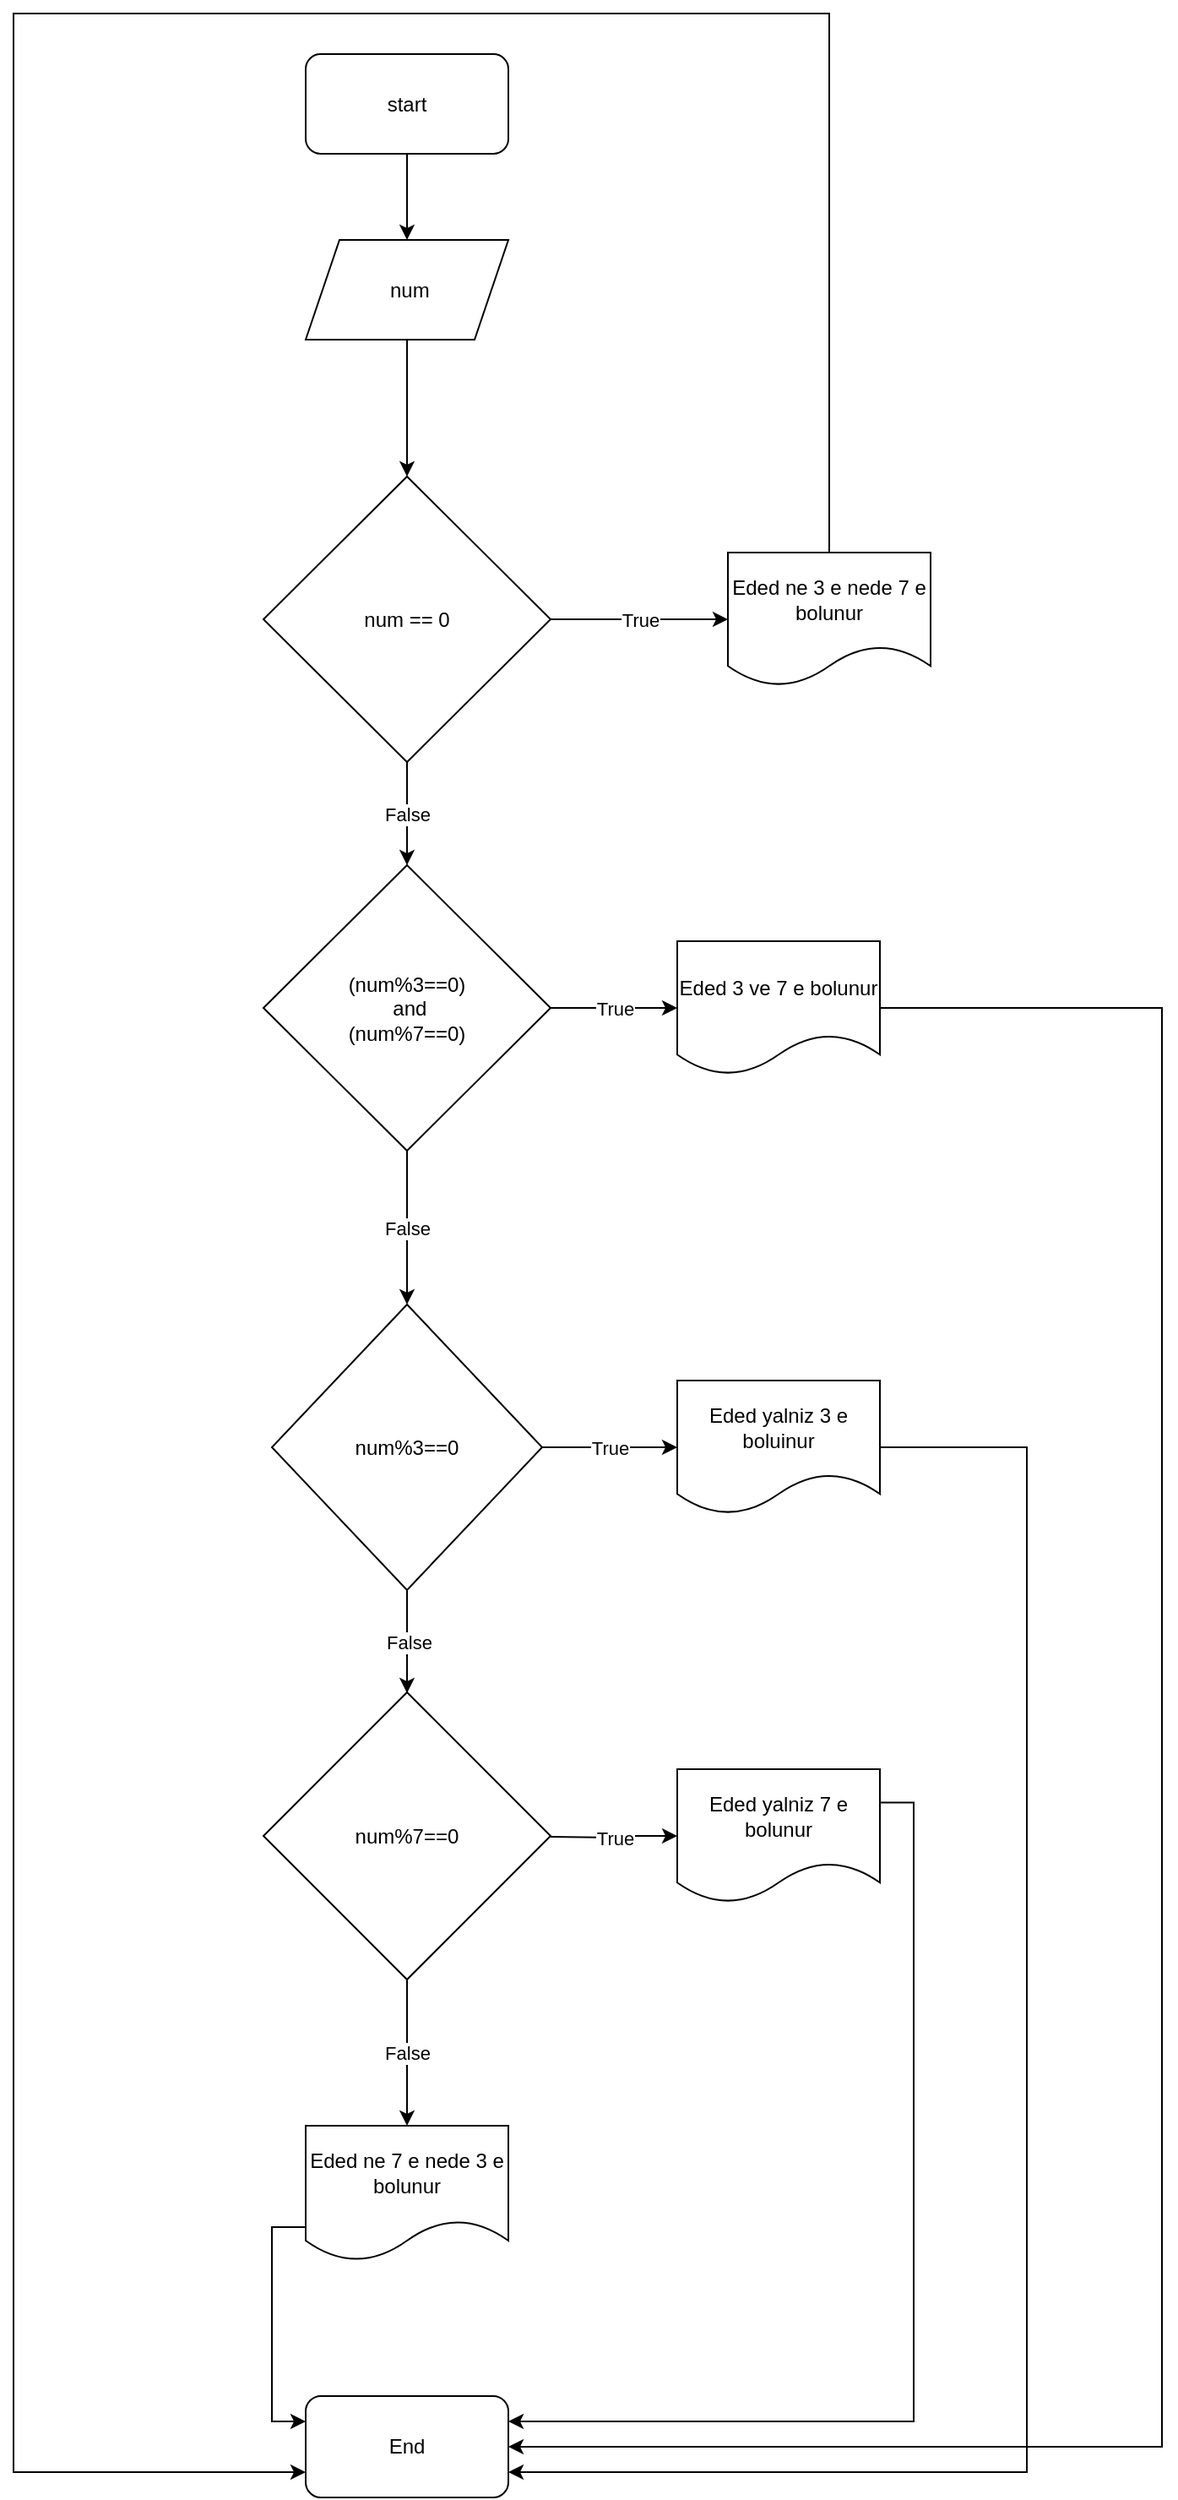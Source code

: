 <mxfile version="17.1.3" type="github"><diagram id="us5EI8js0IWE1DmHzvHO" name="Page-1"><mxGraphModel dx="1422" dy="1931" grid="1" gridSize="10" guides="1" tooltips="1" connect="1" arrows="1" fold="1" page="1" pageScale="1" pageWidth="827" pageHeight="1169" math="0" shadow="0"><root><mxCell id="0"/><mxCell id="1" parent="0"/><mxCell id="LbBi_ZtkS5RJDOjyGiJO-3" style="edgeStyle=orthogonalEdgeStyle;rounded=0;orthogonalLoop=1;jettySize=auto;html=1;exitX=0.5;exitY=1;exitDx=0;exitDy=0;entryX=0.5;entryY=0;entryDx=0;entryDy=0;" edge="1" parent="1" source="LbBi_ZtkS5RJDOjyGiJO-1" target="LbBi_ZtkS5RJDOjyGiJO-2"><mxGeometry relative="1" as="geometry"/></mxCell><mxCell id="LbBi_ZtkS5RJDOjyGiJO-1" value="start" style="rounded=1;whiteSpace=wrap;html=1;" vertex="1" parent="1"><mxGeometry x="273" y="-1116" width="120" height="59" as="geometry"/></mxCell><mxCell id="LbBi_ZtkS5RJDOjyGiJO-10" style="edgeStyle=orthogonalEdgeStyle;rounded=0;orthogonalLoop=1;jettySize=auto;html=1;exitX=0.5;exitY=1;exitDx=0;exitDy=0;entryX=0.5;entryY=0;entryDx=0;entryDy=0;" edge="1" parent="1" source="LbBi_ZtkS5RJDOjyGiJO-2" target="LbBi_ZtkS5RJDOjyGiJO-4"><mxGeometry relative="1" as="geometry"><mxPoint x="333" y="-886" as="targetPoint"/></mxGeometry></mxCell><mxCell id="LbBi_ZtkS5RJDOjyGiJO-2" value="&amp;nbsp;num&lt;br&gt;" style="shape=parallelogram;perimeter=parallelogramPerimeter;whiteSpace=wrap;html=1;fixedSize=1;" vertex="1" parent="1"><mxGeometry x="273" y="-1006" width="120" height="59" as="geometry"/></mxCell><mxCell id="LbBi_ZtkS5RJDOjyGiJO-7" value="True" style="edgeStyle=orthogonalEdgeStyle;rounded=0;orthogonalLoop=1;jettySize=auto;html=1;exitX=1;exitY=0.5;exitDx=0;exitDy=0;entryX=0;entryY=0.5;entryDx=0;entryDy=0;" edge="1" parent="1" source="LbBi_ZtkS5RJDOjyGiJO-4" target="LbBi_ZtkS5RJDOjyGiJO-6"><mxGeometry relative="1" as="geometry"/></mxCell><mxCell id="LbBi_ZtkS5RJDOjyGiJO-11" value="False" style="edgeStyle=orthogonalEdgeStyle;rounded=0;orthogonalLoop=1;jettySize=auto;html=1;exitX=0.5;exitY=1;exitDx=0;exitDy=0;entryX=0.5;entryY=0;entryDx=0;entryDy=0;" edge="1" parent="1" source="LbBi_ZtkS5RJDOjyGiJO-4" target="LbBi_ZtkS5RJDOjyGiJO-8"><mxGeometry relative="1" as="geometry"/></mxCell><mxCell id="LbBi_ZtkS5RJDOjyGiJO-4" value="num == 0" style="rhombus;whiteSpace=wrap;html=1;" vertex="1" parent="1"><mxGeometry x="248" y="-866" width="170" height="169" as="geometry"/></mxCell><mxCell id="LbBi_ZtkS5RJDOjyGiJO-30" style="edgeStyle=orthogonalEdgeStyle;rounded=0;orthogonalLoop=1;jettySize=auto;html=1;exitX=0.5;exitY=0;exitDx=0;exitDy=0;entryX=0;entryY=0.75;entryDx=0;entryDy=0;" edge="1" parent="1" source="LbBi_ZtkS5RJDOjyGiJO-6" target="LbBi_ZtkS5RJDOjyGiJO-24"><mxGeometry relative="1" as="geometry"><Array as="points"><mxPoint x="583" y="-1140"/><mxPoint x="100" y="-1140"/><mxPoint x="100" y="315"/></Array></mxGeometry></mxCell><mxCell id="LbBi_ZtkS5RJDOjyGiJO-6" value="Eded ne 3 e nede 7 e bolunur" style="shape=document;whiteSpace=wrap;html=1;boundedLbl=1;" vertex="1" parent="1"><mxGeometry x="523" y="-821" width="120" height="79" as="geometry"/></mxCell><mxCell id="LbBi_ZtkS5RJDOjyGiJO-13" value="True" style="edgeStyle=orthogonalEdgeStyle;rounded=0;orthogonalLoop=1;jettySize=auto;html=1;exitX=1;exitY=0.5;exitDx=0;exitDy=0;entryX=0;entryY=0.5;entryDx=0;entryDy=0;" edge="1" parent="1" source="LbBi_ZtkS5RJDOjyGiJO-8" target="LbBi_ZtkS5RJDOjyGiJO-12"><mxGeometry relative="1" as="geometry"/></mxCell><mxCell id="LbBi_ZtkS5RJDOjyGiJO-15" value="False" style="edgeStyle=orthogonalEdgeStyle;rounded=0;orthogonalLoop=1;jettySize=auto;html=1;exitX=0.5;exitY=1;exitDx=0;exitDy=0;entryX=0.5;entryY=0;entryDx=0;entryDy=0;" edge="1" parent="1" source="LbBi_ZtkS5RJDOjyGiJO-8" target="LbBi_ZtkS5RJDOjyGiJO-14"><mxGeometry relative="1" as="geometry"/></mxCell><mxCell id="LbBi_ZtkS5RJDOjyGiJO-8" value="(num%3==0)&lt;br&gt;&amp;nbsp;and &lt;br&gt;(num%7==0)" style="rhombus;whiteSpace=wrap;html=1;" vertex="1" parent="1"><mxGeometry x="248" y="-636" width="170" height="169" as="geometry"/></mxCell><mxCell id="LbBi_ZtkS5RJDOjyGiJO-28" style="edgeStyle=orthogonalEdgeStyle;rounded=0;orthogonalLoop=1;jettySize=auto;html=1;exitX=1;exitY=0.5;exitDx=0;exitDy=0;entryX=1;entryY=0.5;entryDx=0;entryDy=0;" edge="1" parent="1" source="LbBi_ZtkS5RJDOjyGiJO-12" target="LbBi_ZtkS5RJDOjyGiJO-24"><mxGeometry relative="1" as="geometry"><Array as="points"><mxPoint x="780" y="-551"/><mxPoint x="780" y="300"/></Array></mxGeometry></mxCell><mxCell id="LbBi_ZtkS5RJDOjyGiJO-12" value="Eded 3 ve 7 e bolunur" style="shape=document;whiteSpace=wrap;html=1;boundedLbl=1;" vertex="1" parent="1"><mxGeometry x="493" y="-591" width="120" height="79" as="geometry"/></mxCell><mxCell id="LbBi_ZtkS5RJDOjyGiJO-17" value="True" style="edgeStyle=orthogonalEdgeStyle;rounded=0;orthogonalLoop=1;jettySize=auto;html=1;exitX=1;exitY=0.5;exitDx=0;exitDy=0;entryX=0;entryY=0.5;entryDx=0;entryDy=0;" edge="1" parent="1" source="LbBi_ZtkS5RJDOjyGiJO-14" target="LbBi_ZtkS5RJDOjyGiJO-16"><mxGeometry relative="1" as="geometry"/></mxCell><mxCell id="LbBi_ZtkS5RJDOjyGiJO-19" value="False" style="edgeStyle=orthogonalEdgeStyle;rounded=0;orthogonalLoop=1;jettySize=auto;html=1;exitX=0.5;exitY=1;exitDx=0;exitDy=0;entryX=0.5;entryY=0;entryDx=0;entryDy=0;" edge="1" parent="1" source="LbBi_ZtkS5RJDOjyGiJO-14"><mxGeometry relative="1" as="geometry"><mxPoint x="333" y="-146" as="targetPoint"/></mxGeometry></mxCell><mxCell id="LbBi_ZtkS5RJDOjyGiJO-14" value="num%3==0" style="rhombus;whiteSpace=wrap;html=1;" vertex="1" parent="1"><mxGeometry x="253" y="-376" width="160" height="169" as="geometry"/></mxCell><mxCell id="LbBi_ZtkS5RJDOjyGiJO-27" style="edgeStyle=orthogonalEdgeStyle;rounded=0;orthogonalLoop=1;jettySize=auto;html=1;exitX=1;exitY=0.5;exitDx=0;exitDy=0;entryX=1;entryY=0.75;entryDx=0;entryDy=0;" edge="1" parent="1" source="LbBi_ZtkS5RJDOjyGiJO-16" target="LbBi_ZtkS5RJDOjyGiJO-24"><mxGeometry relative="1" as="geometry"><mxPoint x="707" y="400" as="targetPoint"/><Array as="points"><mxPoint x="700" y="-291"/><mxPoint x="700" y="315"/></Array></mxGeometry></mxCell><mxCell id="LbBi_ZtkS5RJDOjyGiJO-16" value="Eded yalniz 3 e boluinur" style="shape=document;whiteSpace=wrap;html=1;boundedLbl=1;" vertex="1" parent="1"><mxGeometry x="493" y="-331" width="120" height="79" as="geometry"/></mxCell><mxCell id="LbBi_ZtkS5RJDOjyGiJO-21" value="True" style="edgeStyle=orthogonalEdgeStyle;rounded=0;orthogonalLoop=1;jettySize=auto;html=1;exitX=1;exitY=0.5;exitDx=0;exitDy=0;" edge="1" parent="1" target="LbBi_ZtkS5RJDOjyGiJO-20"><mxGeometry relative="1" as="geometry"><mxPoint x="418" y="-61" as="sourcePoint"/></mxGeometry></mxCell><mxCell id="LbBi_ZtkS5RJDOjyGiJO-23" value="False" style="edgeStyle=orthogonalEdgeStyle;rounded=0;orthogonalLoop=1;jettySize=auto;html=1;exitX=0.5;exitY=1;exitDx=0;exitDy=0;entryX=0.5;entryY=0;entryDx=0;entryDy=0;" edge="1" parent="1" source="LbBi_ZtkS5RJDOjyGiJO-18" target="LbBi_ZtkS5RJDOjyGiJO-22"><mxGeometry relative="1" as="geometry"/></mxCell><mxCell id="LbBi_ZtkS5RJDOjyGiJO-18" value="num%7==0" style="rhombus;whiteSpace=wrap;html=1;" vertex="1" parent="1"><mxGeometry x="248" y="-146.5" width="170" height="170" as="geometry"/></mxCell><mxCell id="LbBi_ZtkS5RJDOjyGiJO-26" style="edgeStyle=orthogonalEdgeStyle;rounded=0;orthogonalLoop=1;jettySize=auto;html=1;exitX=1;exitY=0.25;exitDx=0;exitDy=0;entryX=1;entryY=0.25;entryDx=0;entryDy=0;" edge="1" parent="1" source="LbBi_ZtkS5RJDOjyGiJO-20" target="LbBi_ZtkS5RJDOjyGiJO-24"><mxGeometry relative="1" as="geometry"/></mxCell><mxCell id="LbBi_ZtkS5RJDOjyGiJO-20" value="Eded yalniz 7 e bolunur" style="shape=document;whiteSpace=wrap;html=1;boundedLbl=1;" vertex="1" parent="1"><mxGeometry x="493" y="-101" width="120" height="79" as="geometry"/></mxCell><mxCell id="LbBi_ZtkS5RJDOjyGiJO-25" style="edgeStyle=orthogonalEdgeStyle;rounded=0;orthogonalLoop=1;jettySize=auto;html=1;exitX=0;exitY=0.75;exitDx=0;exitDy=0;entryX=0;entryY=0.25;entryDx=0;entryDy=0;" edge="1" parent="1" source="LbBi_ZtkS5RJDOjyGiJO-22" target="LbBi_ZtkS5RJDOjyGiJO-24"><mxGeometry relative="1" as="geometry"/></mxCell><mxCell id="LbBi_ZtkS5RJDOjyGiJO-22" value="Eded ne 7 e nede 3 e bolunur" style="shape=document;whiteSpace=wrap;html=1;boundedLbl=1;" vertex="1" parent="1"><mxGeometry x="273" y="110" width="120" height="80" as="geometry"/></mxCell><mxCell id="LbBi_ZtkS5RJDOjyGiJO-24" value="End" style="rounded=1;whiteSpace=wrap;html=1;" vertex="1" parent="1"><mxGeometry x="273" y="270" width="120" height="60" as="geometry"/></mxCell></root></mxGraphModel></diagram></mxfile>